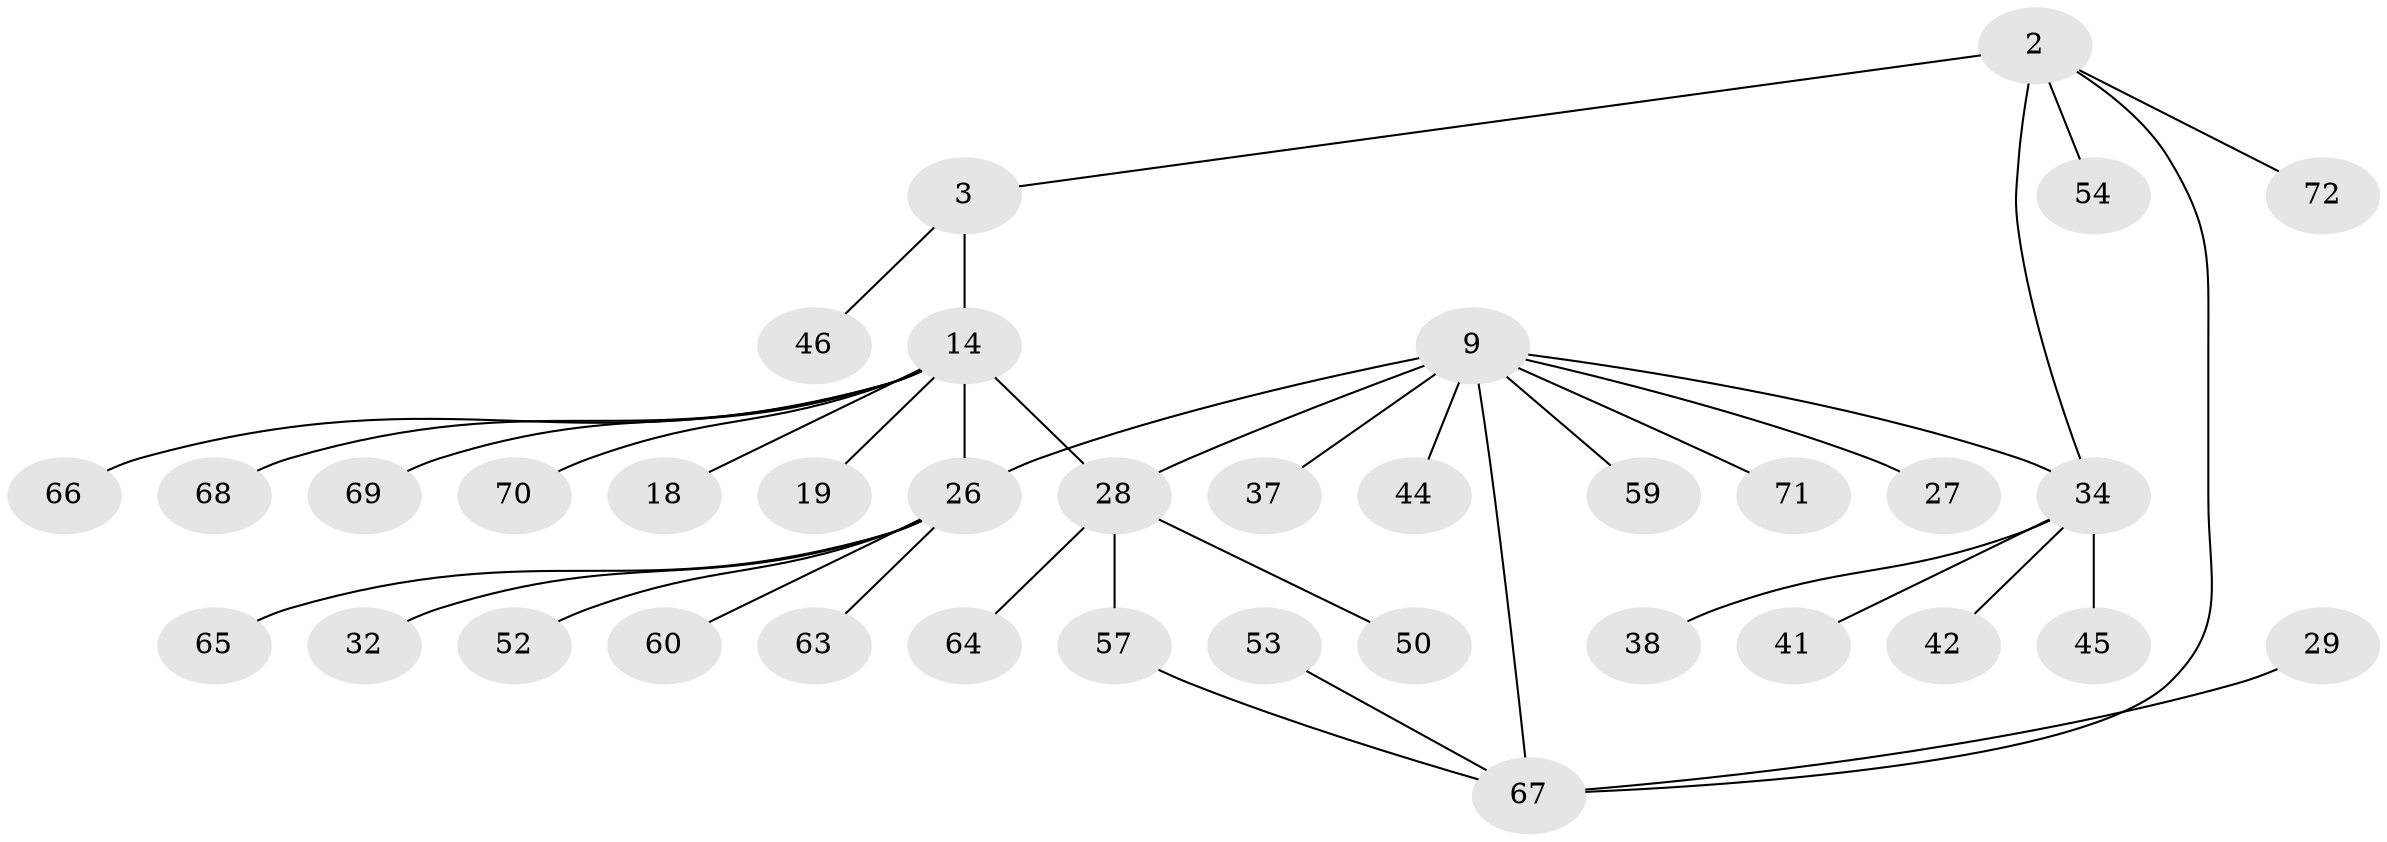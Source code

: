 // original degree distribution, {4: 0.041666666666666664, 5: 0.08333333333333333, 7: 0.013888888888888888, 6: 0.027777777777777776, 8: 0.027777777777777776, 3: 0.06944444444444445, 9: 0.013888888888888888, 1: 0.4861111111111111, 2: 0.2361111111111111}
// Generated by graph-tools (version 1.1) at 2025/55/03/09/25 04:55:46]
// undirected, 36 vertices, 39 edges
graph export_dot {
graph [start="1"]
  node [color=gray90,style=filled];
  2 [super="+1"];
  3;
  9 [super="+7+5"];
  14 [super="+13+12"];
  18;
  19;
  26 [super="+22+15"];
  27;
  28 [super="+10"];
  29;
  32;
  34 [super="+8"];
  37;
  38;
  41;
  42;
  44 [super="+35"];
  45 [super="+33"];
  46;
  50;
  52;
  53 [super="+51"];
  54;
  57 [super="+47"];
  59 [super="+21"];
  60;
  63;
  64 [super="+55"];
  65 [super="+31+49+61"];
  66 [super="+58"];
  67 [super="+6"];
  68;
  69 [super="+56"];
  70 [super="+24"];
  71 [super="+36"];
  72 [super="+62"];
  2 -- 3 [weight=2];
  2 -- 54;
  2 -- 72;
  2 -- 34;
  2 -- 67;
  3 -- 46;
  3 -- 14 [weight=2];
  9 -- 37;
  9 -- 27;
  9 -- 26 [weight=3];
  9 -- 59;
  9 -- 44;
  9 -- 71;
  9 -- 28 [weight=2];
  9 -- 34 [weight=2];
  9 -- 67 [weight=2];
  14 -- 68;
  14 -- 28 [weight=3];
  14 -- 26 [weight=2];
  14 -- 66;
  14 -- 18;
  14 -- 19;
  14 -- 69;
  14 -- 70;
  26 -- 32;
  26 -- 52;
  26 -- 60;
  26 -- 63;
  26 -- 65;
  28 -- 64;
  28 -- 50;
  28 -- 57;
  29 -- 67;
  34 -- 38;
  34 -- 42;
  34 -- 45;
  34 -- 41;
  53 -- 67;
  57 -- 67;
}
